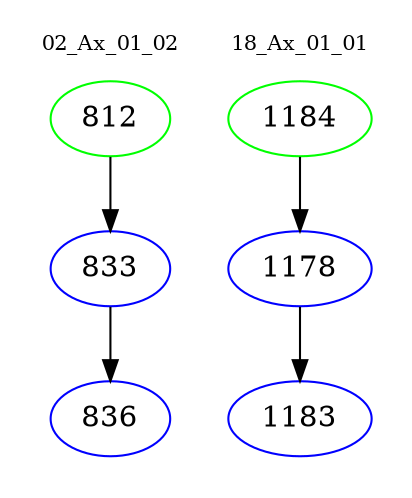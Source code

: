 digraph{
subgraph cluster_0 {
color = white
label = "02_Ax_01_02";
fontsize=10;
T0_812 [label="812", color="green"]
T0_812 -> T0_833 [color="black"]
T0_833 [label="833", color="blue"]
T0_833 -> T0_836 [color="black"]
T0_836 [label="836", color="blue"]
}
subgraph cluster_1 {
color = white
label = "18_Ax_01_01";
fontsize=10;
T1_1184 [label="1184", color="green"]
T1_1184 -> T1_1178 [color="black"]
T1_1178 [label="1178", color="blue"]
T1_1178 -> T1_1183 [color="black"]
T1_1183 [label="1183", color="blue"]
}
}
